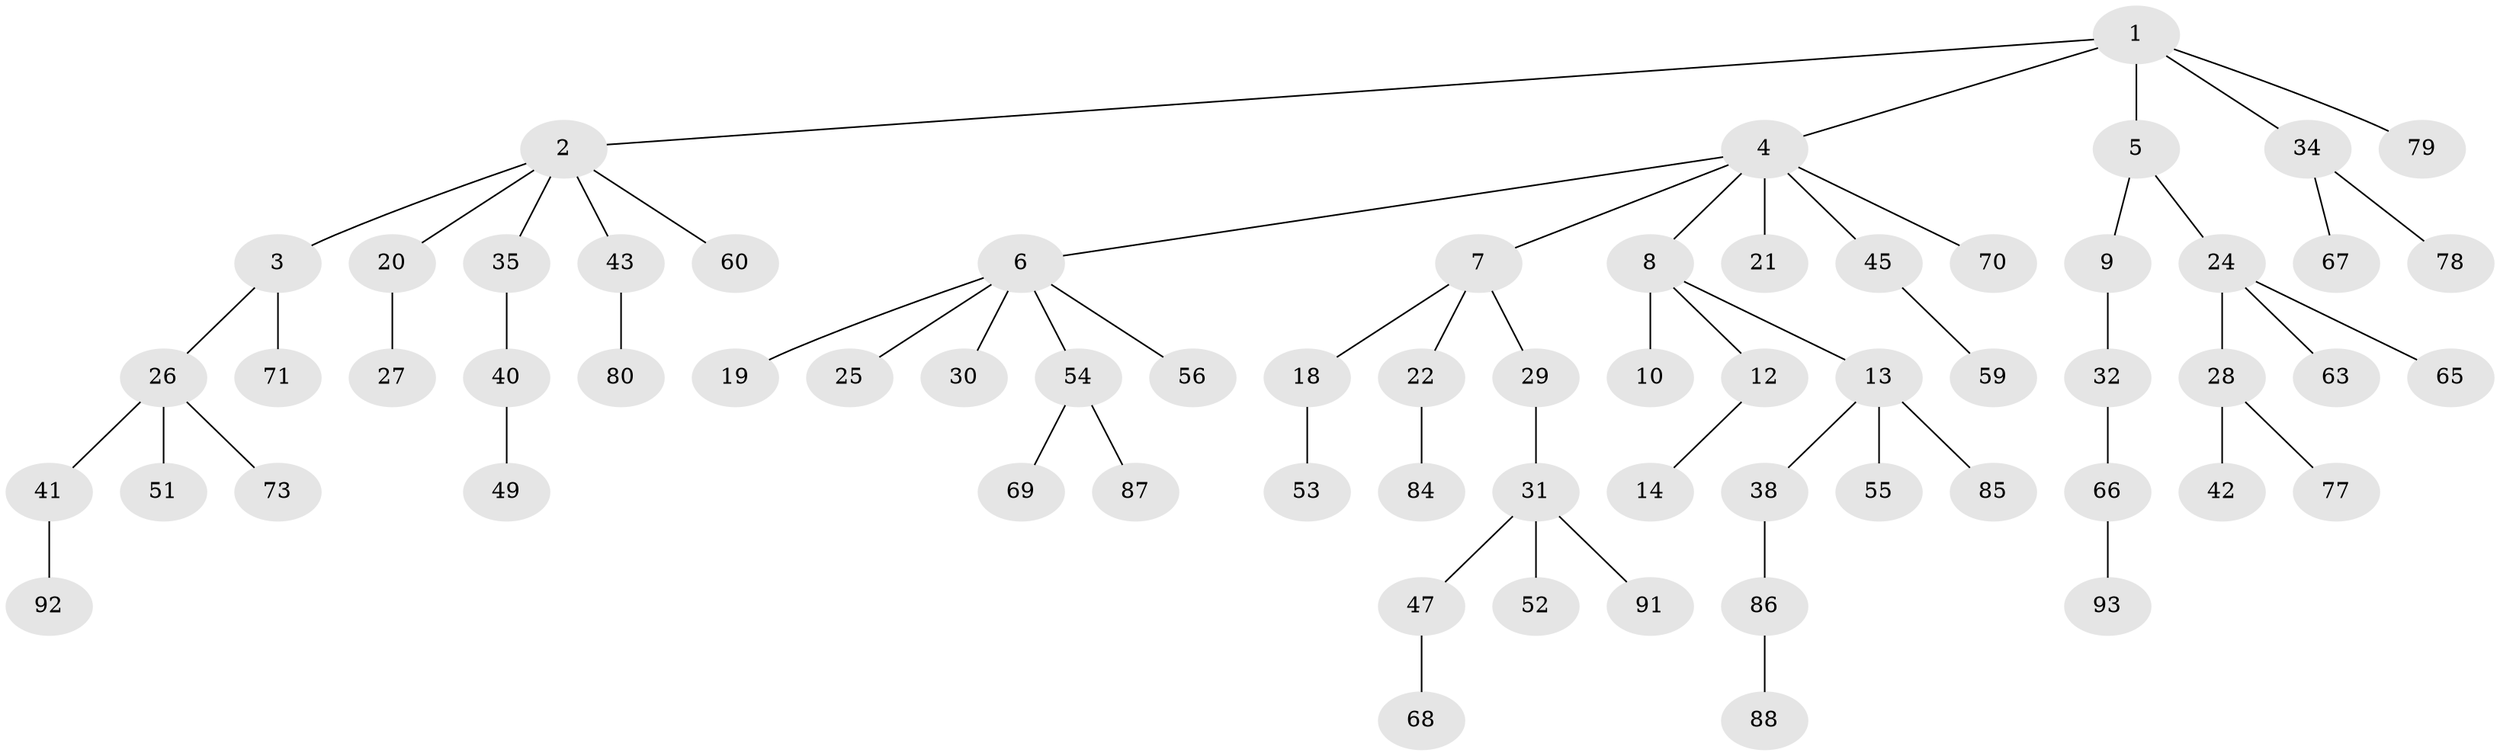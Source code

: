 // Generated by graph-tools (version 1.1) at 2025/24/03/03/25 07:24:05]
// undirected, 66 vertices, 65 edges
graph export_dot {
graph [start="1"]
  node [color=gray90,style=filled];
  1 [super="+61"];
  2 [super="+11"];
  3 [super="+64"];
  4 [super="+15"];
  5;
  6 [super="+23"];
  7 [super="+16"];
  8 [super="+74"];
  9 [super="+17"];
  10;
  12;
  13 [super="+72"];
  14 [super="+81"];
  18 [super="+39"];
  19 [super="+33"];
  20;
  21;
  22 [super="+83"];
  24 [super="+36"];
  25;
  26 [super="+90"];
  27 [super="+50"];
  28 [super="+44"];
  29;
  30;
  31 [super="+37"];
  32 [super="+46"];
  34 [super="+57"];
  35;
  38 [super="+58"];
  40 [super="+62"];
  41;
  42;
  43 [super="+48"];
  45;
  47 [super="+75"];
  49;
  51;
  52;
  53;
  54 [super="+82"];
  55;
  56;
  59 [super="+89"];
  60;
  63;
  65;
  66 [super="+76"];
  67 [super="+94"];
  68;
  69;
  70;
  71;
  73;
  77;
  78;
  79;
  80;
  84;
  85;
  86;
  87;
  88;
  91;
  92;
  93;
  1 -- 2;
  1 -- 4;
  1 -- 5;
  1 -- 34;
  1 -- 79;
  2 -- 3;
  2 -- 43;
  2 -- 60;
  2 -- 35;
  2 -- 20;
  3 -- 26;
  3 -- 71;
  4 -- 6;
  4 -- 7;
  4 -- 8;
  4 -- 21;
  4 -- 45;
  4 -- 70;
  5 -- 9;
  5 -- 24;
  6 -- 19;
  6 -- 30;
  6 -- 54;
  6 -- 56;
  6 -- 25;
  7 -- 18;
  7 -- 29;
  7 -- 22;
  8 -- 10;
  8 -- 12;
  8 -- 13;
  9 -- 32;
  12 -- 14;
  13 -- 38;
  13 -- 55;
  13 -- 85;
  18 -- 53;
  20 -- 27;
  22 -- 84;
  24 -- 28;
  24 -- 63;
  24 -- 65;
  26 -- 41;
  26 -- 51;
  26 -- 73;
  28 -- 42;
  28 -- 77;
  29 -- 31;
  31 -- 91;
  31 -- 52;
  31 -- 47;
  32 -- 66;
  34 -- 67;
  34 -- 78;
  35 -- 40;
  38 -- 86;
  40 -- 49;
  41 -- 92;
  43 -- 80;
  45 -- 59;
  47 -- 68;
  54 -- 69;
  54 -- 87;
  66 -- 93;
  86 -- 88;
}
